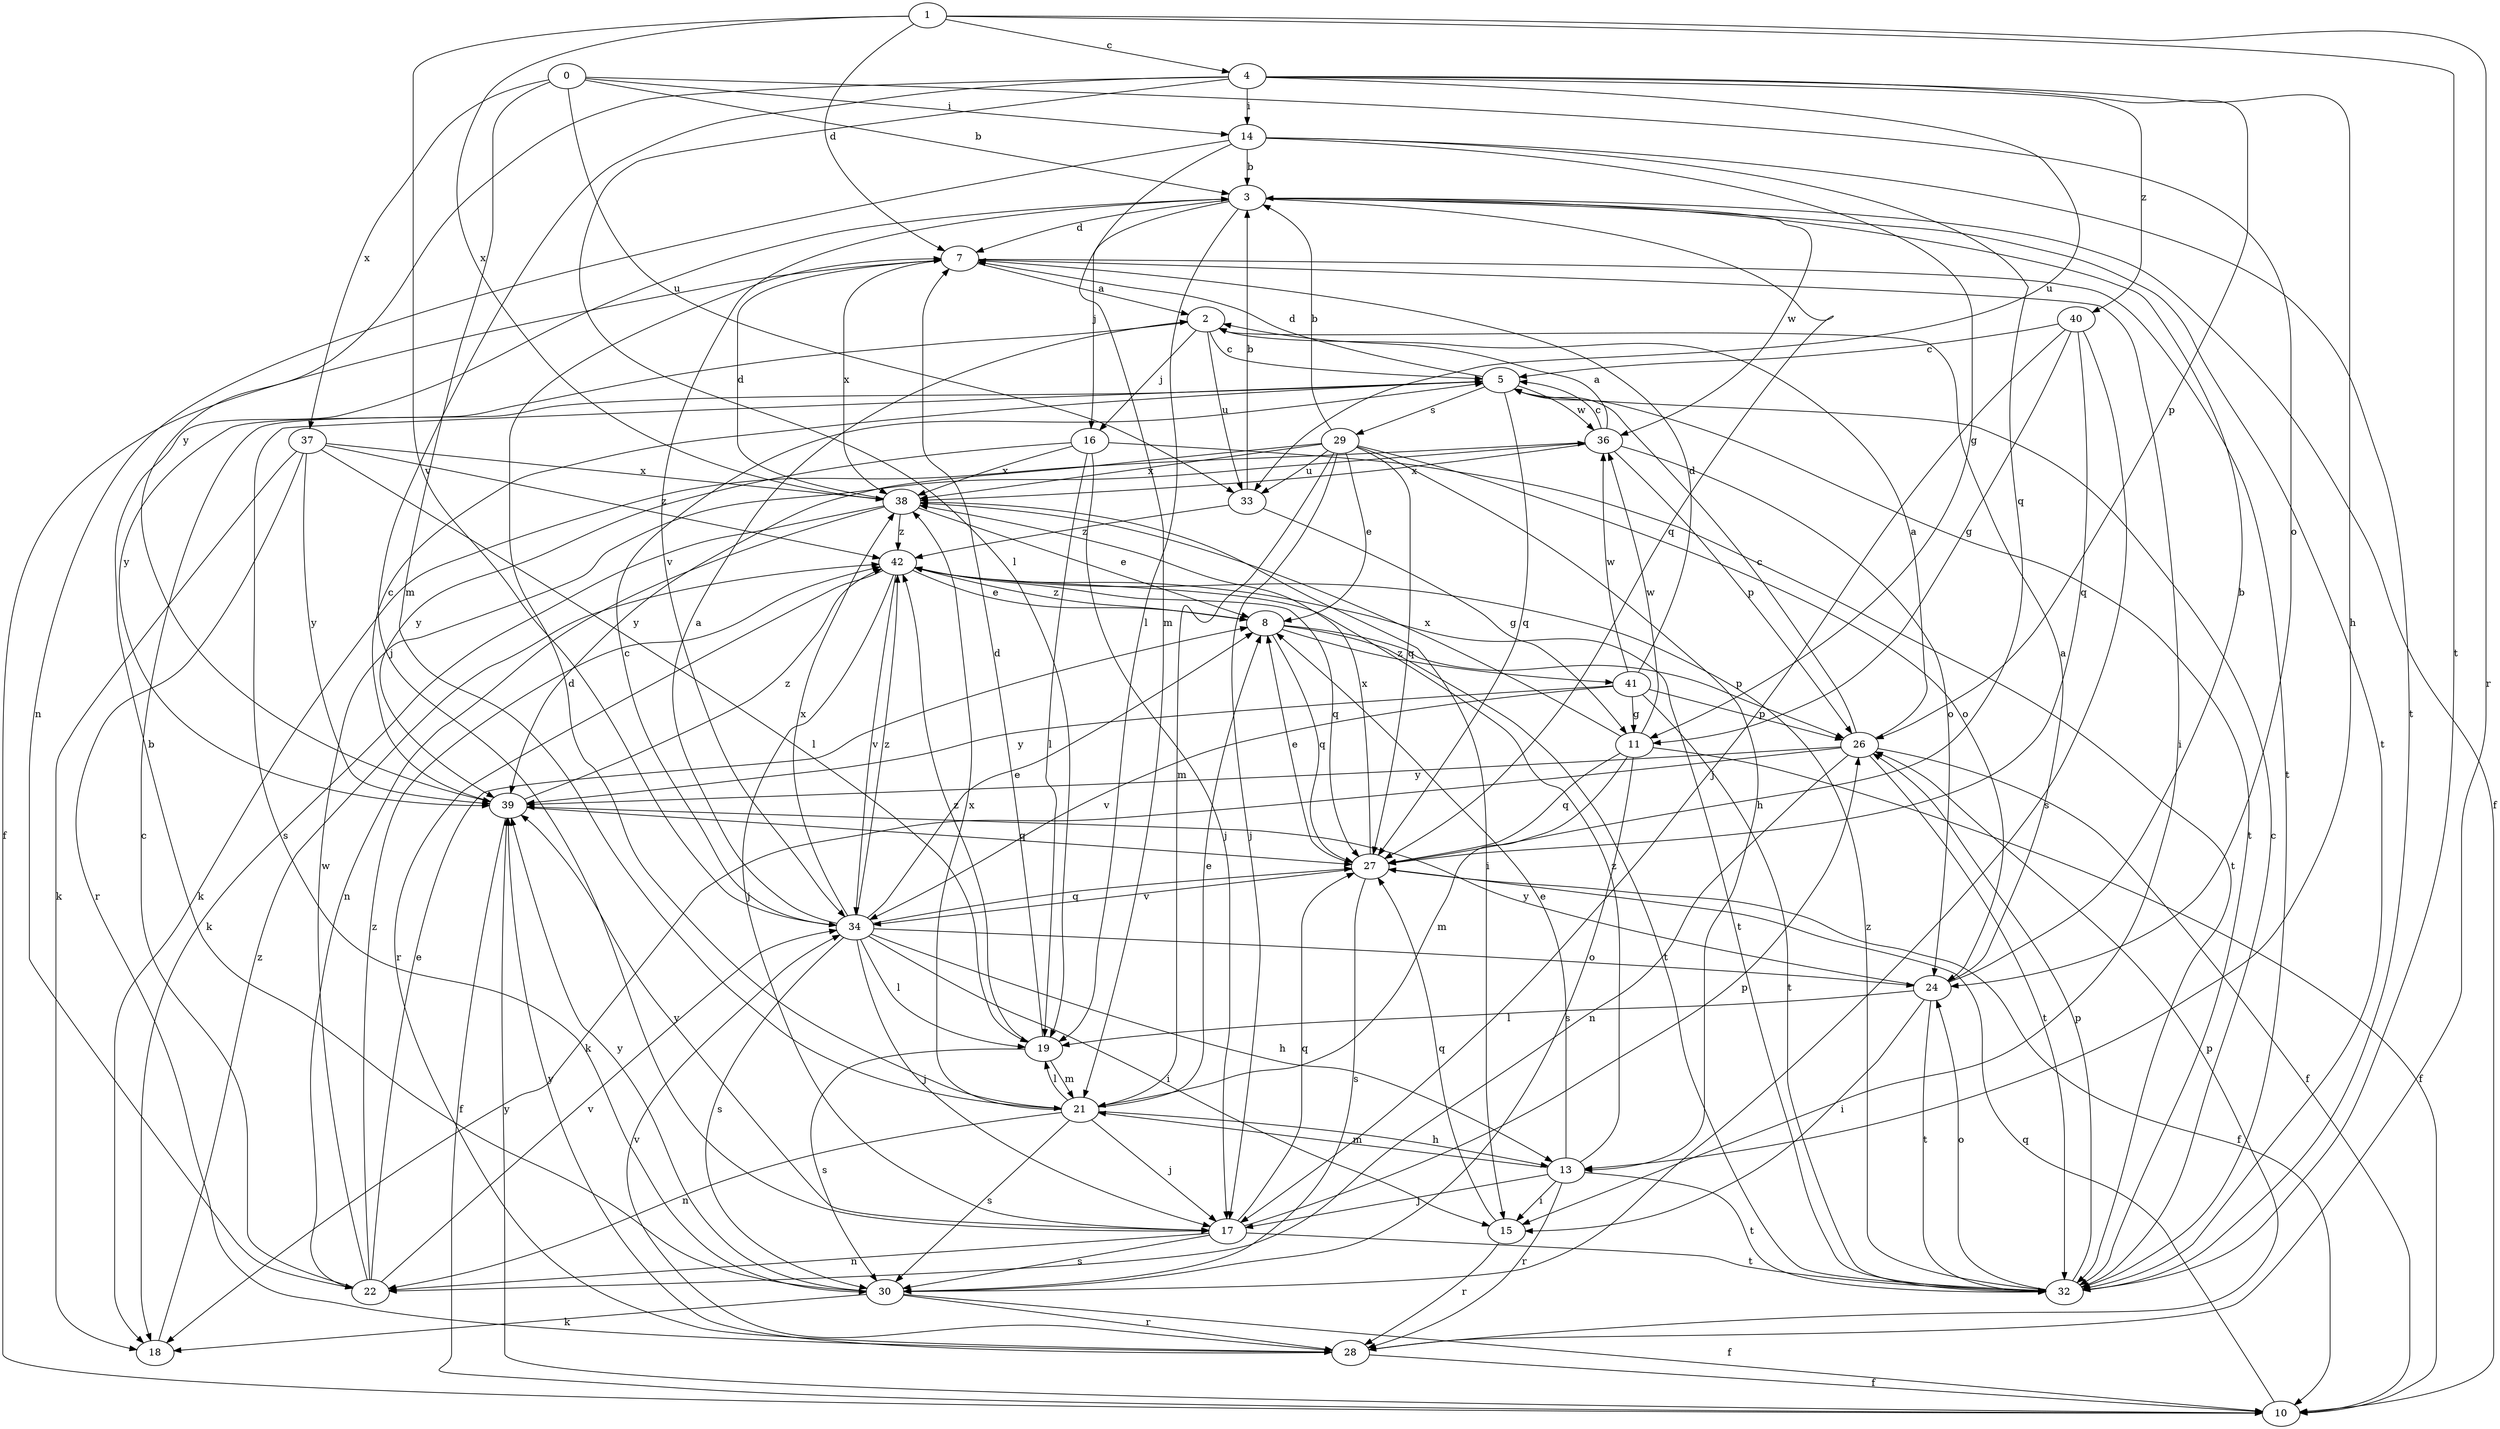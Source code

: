 strict digraph  {
0;
1;
2;
3;
4;
5;
7;
8;
10;
11;
13;
14;
15;
16;
17;
18;
19;
21;
22;
24;
26;
27;
28;
29;
30;
32;
33;
34;
36;
37;
38;
39;
40;
41;
42;
0 -> 3  [label=b];
0 -> 14  [label=i];
0 -> 21  [label=m];
0 -> 24  [label=o];
0 -> 33  [label=u];
0 -> 37  [label=x];
1 -> 4  [label=c];
1 -> 7  [label=d];
1 -> 28  [label=r];
1 -> 32  [label=t];
1 -> 34  [label=v];
1 -> 38  [label=x];
2 -> 5  [label=c];
2 -> 16  [label=j];
2 -> 33  [label=u];
2 -> 39  [label=y];
3 -> 7  [label=d];
3 -> 10  [label=f];
3 -> 16  [label=j];
3 -> 19  [label=l];
3 -> 27  [label=q];
3 -> 32  [label=t];
3 -> 34  [label=v];
3 -> 36  [label=w];
4 -> 13  [label=h];
4 -> 14  [label=i];
4 -> 17  [label=j];
4 -> 19  [label=l];
4 -> 26  [label=p];
4 -> 33  [label=u];
4 -> 39  [label=y];
4 -> 40  [label=z];
5 -> 7  [label=d];
5 -> 27  [label=q];
5 -> 29  [label=s];
5 -> 30  [label=s];
5 -> 32  [label=t];
5 -> 36  [label=w];
7 -> 2  [label=a];
7 -> 10  [label=f];
7 -> 15  [label=i];
7 -> 32  [label=t];
7 -> 38  [label=x];
8 -> 26  [label=p];
8 -> 27  [label=q];
8 -> 32  [label=t];
8 -> 41  [label=z];
8 -> 42  [label=z];
10 -> 27  [label=q];
10 -> 39  [label=y];
11 -> 10  [label=f];
11 -> 21  [label=m];
11 -> 27  [label=q];
11 -> 30  [label=s];
11 -> 36  [label=w];
11 -> 38  [label=x];
13 -> 8  [label=e];
13 -> 15  [label=i];
13 -> 17  [label=j];
13 -> 21  [label=m];
13 -> 28  [label=r];
13 -> 32  [label=t];
13 -> 42  [label=z];
14 -> 3  [label=b];
14 -> 11  [label=g];
14 -> 21  [label=m];
14 -> 22  [label=n];
14 -> 27  [label=q];
14 -> 32  [label=t];
15 -> 27  [label=q];
15 -> 28  [label=r];
16 -> 17  [label=j];
16 -> 19  [label=l];
16 -> 32  [label=t];
16 -> 38  [label=x];
16 -> 39  [label=y];
17 -> 22  [label=n];
17 -> 26  [label=p];
17 -> 27  [label=q];
17 -> 30  [label=s];
17 -> 32  [label=t];
17 -> 39  [label=y];
18 -> 42  [label=z];
19 -> 7  [label=d];
19 -> 21  [label=m];
19 -> 30  [label=s];
19 -> 42  [label=z];
21 -> 7  [label=d];
21 -> 8  [label=e];
21 -> 13  [label=h];
21 -> 17  [label=j];
21 -> 19  [label=l];
21 -> 22  [label=n];
21 -> 30  [label=s];
21 -> 38  [label=x];
22 -> 5  [label=c];
22 -> 8  [label=e];
22 -> 34  [label=v];
22 -> 36  [label=w];
22 -> 42  [label=z];
24 -> 2  [label=a];
24 -> 3  [label=b];
24 -> 15  [label=i];
24 -> 19  [label=l];
24 -> 32  [label=t];
24 -> 39  [label=y];
26 -> 2  [label=a];
26 -> 5  [label=c];
26 -> 10  [label=f];
26 -> 18  [label=k];
26 -> 22  [label=n];
26 -> 32  [label=t];
26 -> 39  [label=y];
27 -> 8  [label=e];
27 -> 10  [label=f];
27 -> 30  [label=s];
27 -> 34  [label=v];
27 -> 38  [label=x];
28 -> 10  [label=f];
28 -> 26  [label=p];
28 -> 34  [label=v];
28 -> 39  [label=y];
29 -> 3  [label=b];
29 -> 8  [label=e];
29 -> 13  [label=h];
29 -> 17  [label=j];
29 -> 21  [label=m];
29 -> 24  [label=o];
29 -> 27  [label=q];
29 -> 33  [label=u];
29 -> 38  [label=x];
29 -> 39  [label=y];
30 -> 3  [label=b];
30 -> 10  [label=f];
30 -> 18  [label=k];
30 -> 28  [label=r];
30 -> 39  [label=y];
32 -> 5  [label=c];
32 -> 24  [label=o];
32 -> 26  [label=p];
32 -> 42  [label=z];
33 -> 3  [label=b];
33 -> 11  [label=g];
33 -> 42  [label=z];
34 -> 2  [label=a];
34 -> 5  [label=c];
34 -> 8  [label=e];
34 -> 13  [label=h];
34 -> 15  [label=i];
34 -> 17  [label=j];
34 -> 19  [label=l];
34 -> 24  [label=o];
34 -> 27  [label=q];
34 -> 30  [label=s];
34 -> 38  [label=x];
34 -> 42  [label=z];
36 -> 2  [label=a];
36 -> 5  [label=c];
36 -> 18  [label=k];
36 -> 24  [label=o];
36 -> 26  [label=p];
36 -> 38  [label=x];
37 -> 18  [label=k];
37 -> 19  [label=l];
37 -> 28  [label=r];
37 -> 38  [label=x];
37 -> 39  [label=y];
37 -> 42  [label=z];
38 -> 7  [label=d];
38 -> 8  [label=e];
38 -> 15  [label=i];
38 -> 18  [label=k];
38 -> 22  [label=n];
38 -> 42  [label=z];
39 -> 5  [label=c];
39 -> 10  [label=f];
39 -> 27  [label=q];
39 -> 42  [label=z];
40 -> 5  [label=c];
40 -> 11  [label=g];
40 -> 17  [label=j];
40 -> 27  [label=q];
40 -> 30  [label=s];
41 -> 7  [label=d];
41 -> 11  [label=g];
41 -> 26  [label=p];
41 -> 32  [label=t];
41 -> 34  [label=v];
41 -> 36  [label=w];
41 -> 39  [label=y];
42 -> 8  [label=e];
42 -> 17  [label=j];
42 -> 27  [label=q];
42 -> 28  [label=r];
42 -> 32  [label=t];
42 -> 34  [label=v];
}
